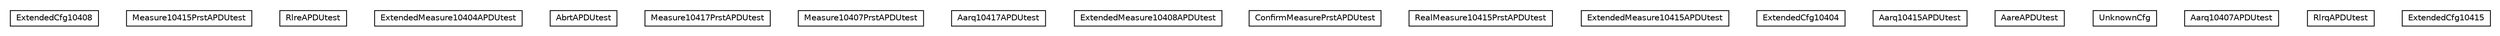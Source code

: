 #!/usr/local/bin/dot
#
# Class diagram 
# Generated by UMLGraph version R5_6-24-gf6e263 (http://www.umlgraph.org/)
#

digraph G {
	edge [fontname="Helvetica",fontsize=10,labelfontname="Helvetica",labelfontsize=10];
	node [fontname="Helvetica",fontsize=10,shape=plaintext];
	nodesep=0.25;
	ranksep=0.5;
	// org.universAAL.lddi.lib.ieeex73std.testchannel20601.ExtendedCfg10408
	c709511 [label=<<table title="org.universAAL.lddi.lib.ieeex73std.testchannel20601.ExtendedCfg10408" border="0" cellborder="1" cellspacing="0" cellpadding="2" port="p" href="./ExtendedCfg10408.html">
		<tr><td><table border="0" cellspacing="0" cellpadding="1">
<tr><td align="center" balign="center"> ExtendedCfg10408 </td></tr>
		</table></td></tr>
		</table>>, URL="./ExtendedCfg10408.html", fontname="Helvetica", fontcolor="black", fontsize=10.0];
	// org.universAAL.lddi.lib.ieeex73std.testchannel20601.Measure10415PrstAPDUtest
	c709512 [label=<<table title="org.universAAL.lddi.lib.ieeex73std.testchannel20601.Measure10415PrstAPDUtest" border="0" cellborder="1" cellspacing="0" cellpadding="2" port="p" href="./Measure10415PrstAPDUtest.html">
		<tr><td><table border="0" cellspacing="0" cellpadding="1">
<tr><td align="center" balign="center"> Measure10415PrstAPDUtest </td></tr>
		</table></td></tr>
		</table>>, URL="./Measure10415PrstAPDUtest.html", fontname="Helvetica", fontcolor="black", fontsize=10.0];
	// org.universAAL.lddi.lib.ieeex73std.testchannel20601.RlreAPDUtest
	c709513 [label=<<table title="org.universAAL.lddi.lib.ieeex73std.testchannel20601.RlreAPDUtest" border="0" cellborder="1" cellspacing="0" cellpadding="2" port="p" href="./RlreAPDUtest.html">
		<tr><td><table border="0" cellspacing="0" cellpadding="1">
<tr><td align="center" balign="center"> RlreAPDUtest </td></tr>
		</table></td></tr>
		</table>>, URL="./RlreAPDUtest.html", fontname="Helvetica", fontcolor="black", fontsize=10.0];
	// org.universAAL.lddi.lib.ieeex73std.testchannel20601.ExtendedMeasure10404APDUtest
	c709514 [label=<<table title="org.universAAL.lddi.lib.ieeex73std.testchannel20601.ExtendedMeasure10404APDUtest" border="0" cellborder="1" cellspacing="0" cellpadding="2" port="p" href="./ExtendedMeasure10404APDUtest.html">
		<tr><td><table border="0" cellspacing="0" cellpadding="1">
<tr><td align="center" balign="center"> ExtendedMeasure10404APDUtest </td></tr>
		</table></td></tr>
		</table>>, URL="./ExtendedMeasure10404APDUtest.html", fontname="Helvetica", fontcolor="black", fontsize=10.0];
	// org.universAAL.lddi.lib.ieeex73std.testchannel20601.AbrtAPDUtest
	c709515 [label=<<table title="org.universAAL.lddi.lib.ieeex73std.testchannel20601.AbrtAPDUtest" border="0" cellborder="1" cellspacing="0" cellpadding="2" port="p" href="./AbrtAPDUtest.html">
		<tr><td><table border="0" cellspacing="0" cellpadding="1">
<tr><td align="center" balign="center"> AbrtAPDUtest </td></tr>
		</table></td></tr>
		</table>>, URL="./AbrtAPDUtest.html", fontname="Helvetica", fontcolor="black", fontsize=10.0];
	// org.universAAL.lddi.lib.ieeex73std.testchannel20601.Measure10417PrstAPDUtest
	c709516 [label=<<table title="org.universAAL.lddi.lib.ieeex73std.testchannel20601.Measure10417PrstAPDUtest" border="0" cellborder="1" cellspacing="0" cellpadding="2" port="p" href="./Measure10417PrstAPDUtest.html">
		<tr><td><table border="0" cellspacing="0" cellpadding="1">
<tr><td align="center" balign="center"> Measure10417PrstAPDUtest </td></tr>
		</table></td></tr>
		</table>>, URL="./Measure10417PrstAPDUtest.html", fontname="Helvetica", fontcolor="black", fontsize=10.0];
	// org.universAAL.lddi.lib.ieeex73std.testchannel20601.Measure10407PrstAPDUtest
	c709517 [label=<<table title="org.universAAL.lddi.lib.ieeex73std.testchannel20601.Measure10407PrstAPDUtest" border="0" cellborder="1" cellspacing="0" cellpadding="2" port="p" href="./Measure10407PrstAPDUtest.html">
		<tr><td><table border="0" cellspacing="0" cellpadding="1">
<tr><td align="center" balign="center"> Measure10407PrstAPDUtest </td></tr>
		</table></td></tr>
		</table>>, URL="./Measure10407PrstAPDUtest.html", fontname="Helvetica", fontcolor="black", fontsize=10.0];
	// org.universAAL.lddi.lib.ieeex73std.testchannel20601.Aarq10417APDUtest
	c709518 [label=<<table title="org.universAAL.lddi.lib.ieeex73std.testchannel20601.Aarq10417APDUtest" border="0" cellborder="1" cellspacing="0" cellpadding="2" port="p" href="./Aarq10417APDUtest.html">
		<tr><td><table border="0" cellspacing="0" cellpadding="1">
<tr><td align="center" balign="center"> Aarq10417APDUtest </td></tr>
		</table></td></tr>
		</table>>, URL="./Aarq10417APDUtest.html", fontname="Helvetica", fontcolor="black", fontsize=10.0];
	// org.universAAL.lddi.lib.ieeex73std.testchannel20601.ExtendedMeasure10408APDUtest
	c709519 [label=<<table title="org.universAAL.lddi.lib.ieeex73std.testchannel20601.ExtendedMeasure10408APDUtest" border="0" cellborder="1" cellspacing="0" cellpadding="2" port="p" href="./ExtendedMeasure10408APDUtest.html">
		<tr><td><table border="0" cellspacing="0" cellpadding="1">
<tr><td align="center" balign="center"> ExtendedMeasure10408APDUtest </td></tr>
		</table></td></tr>
		</table>>, URL="./ExtendedMeasure10408APDUtest.html", fontname="Helvetica", fontcolor="black", fontsize=10.0];
	// org.universAAL.lddi.lib.ieeex73std.testchannel20601.ConfirmMeasurePrstAPDUtest
	c709520 [label=<<table title="org.universAAL.lddi.lib.ieeex73std.testchannel20601.ConfirmMeasurePrstAPDUtest" border="0" cellborder="1" cellspacing="0" cellpadding="2" port="p" href="./ConfirmMeasurePrstAPDUtest.html">
		<tr><td><table border="0" cellspacing="0" cellpadding="1">
<tr><td align="center" balign="center"> ConfirmMeasurePrstAPDUtest </td></tr>
		</table></td></tr>
		</table>>, URL="./ConfirmMeasurePrstAPDUtest.html", fontname="Helvetica", fontcolor="black", fontsize=10.0];
	// org.universAAL.lddi.lib.ieeex73std.testchannel20601.RealMeasure10415PrstAPDUtest
	c709521 [label=<<table title="org.universAAL.lddi.lib.ieeex73std.testchannel20601.RealMeasure10415PrstAPDUtest" border="0" cellborder="1" cellspacing="0" cellpadding="2" port="p" href="./RealMeasure10415PrstAPDUtest.html">
		<tr><td><table border="0" cellspacing="0" cellpadding="1">
<tr><td align="center" balign="center"> RealMeasure10415PrstAPDUtest </td></tr>
		</table></td></tr>
		</table>>, URL="./RealMeasure10415PrstAPDUtest.html", fontname="Helvetica", fontcolor="black", fontsize=10.0];
	// org.universAAL.lddi.lib.ieeex73std.testchannel20601.ExtendedMeasure10415APDUtest
	c709522 [label=<<table title="org.universAAL.lddi.lib.ieeex73std.testchannel20601.ExtendedMeasure10415APDUtest" border="0" cellborder="1" cellspacing="0" cellpadding="2" port="p" href="./ExtendedMeasure10415APDUtest.html">
		<tr><td><table border="0" cellspacing="0" cellpadding="1">
<tr><td align="center" balign="center"> ExtendedMeasure10415APDUtest </td></tr>
		</table></td></tr>
		</table>>, URL="./ExtendedMeasure10415APDUtest.html", fontname="Helvetica", fontcolor="black", fontsize=10.0];
	// org.universAAL.lddi.lib.ieeex73std.testchannel20601.ExtendedCfg10404
	c709523 [label=<<table title="org.universAAL.lddi.lib.ieeex73std.testchannel20601.ExtendedCfg10404" border="0" cellborder="1" cellspacing="0" cellpadding="2" port="p" href="./ExtendedCfg10404.html">
		<tr><td><table border="0" cellspacing="0" cellpadding="1">
<tr><td align="center" balign="center"> ExtendedCfg10404 </td></tr>
		</table></td></tr>
		</table>>, URL="./ExtendedCfg10404.html", fontname="Helvetica", fontcolor="black", fontsize=10.0];
	// org.universAAL.lddi.lib.ieeex73std.testchannel20601.Aarq10415APDUtest
	c709524 [label=<<table title="org.universAAL.lddi.lib.ieeex73std.testchannel20601.Aarq10415APDUtest" border="0" cellborder="1" cellspacing="0" cellpadding="2" port="p" href="./Aarq10415APDUtest.html">
		<tr><td><table border="0" cellspacing="0" cellpadding="1">
<tr><td align="center" balign="center"> Aarq10415APDUtest </td></tr>
		</table></td></tr>
		</table>>, URL="./Aarq10415APDUtest.html", fontname="Helvetica", fontcolor="black", fontsize=10.0];
	// org.universAAL.lddi.lib.ieeex73std.testchannel20601.AareAPDUtest
	c709525 [label=<<table title="org.universAAL.lddi.lib.ieeex73std.testchannel20601.AareAPDUtest" border="0" cellborder="1" cellspacing="0" cellpadding="2" port="p" href="./AareAPDUtest.html">
		<tr><td><table border="0" cellspacing="0" cellpadding="1">
<tr><td align="center" balign="center"> AareAPDUtest </td></tr>
		</table></td></tr>
		</table>>, URL="./AareAPDUtest.html", fontname="Helvetica", fontcolor="black", fontsize=10.0];
	// org.universAAL.lddi.lib.ieeex73std.testchannel20601.UnknownCfg
	c709526 [label=<<table title="org.universAAL.lddi.lib.ieeex73std.testchannel20601.UnknownCfg" border="0" cellborder="1" cellspacing="0" cellpadding="2" port="p" href="./UnknownCfg.html">
		<tr><td><table border="0" cellspacing="0" cellpadding="1">
<tr><td align="center" balign="center"> UnknownCfg </td></tr>
		</table></td></tr>
		</table>>, URL="./UnknownCfg.html", fontname="Helvetica", fontcolor="black", fontsize=10.0];
	// org.universAAL.lddi.lib.ieeex73std.testchannel20601.Aarq10407APDUtest
	c709527 [label=<<table title="org.universAAL.lddi.lib.ieeex73std.testchannel20601.Aarq10407APDUtest" border="0" cellborder="1" cellspacing="0" cellpadding="2" port="p" href="./Aarq10407APDUtest.html">
		<tr><td><table border="0" cellspacing="0" cellpadding="1">
<tr><td align="center" balign="center"> Aarq10407APDUtest </td></tr>
		</table></td></tr>
		</table>>, URL="./Aarq10407APDUtest.html", fontname="Helvetica", fontcolor="black", fontsize=10.0];
	// org.universAAL.lddi.lib.ieeex73std.testchannel20601.RlrqAPDUtest
	c709528 [label=<<table title="org.universAAL.lddi.lib.ieeex73std.testchannel20601.RlrqAPDUtest" border="0" cellborder="1" cellspacing="0" cellpadding="2" port="p" href="./RlrqAPDUtest.html">
		<tr><td><table border="0" cellspacing="0" cellpadding="1">
<tr><td align="center" balign="center"> RlrqAPDUtest </td></tr>
		</table></td></tr>
		</table>>, URL="./RlrqAPDUtest.html", fontname="Helvetica", fontcolor="black", fontsize=10.0];
	// org.universAAL.lddi.lib.ieeex73std.testchannel20601.ExtendedCfg10415
	c709529 [label=<<table title="org.universAAL.lddi.lib.ieeex73std.testchannel20601.ExtendedCfg10415" border="0" cellborder="1" cellspacing="0" cellpadding="2" port="p" href="./ExtendedCfg10415.html">
		<tr><td><table border="0" cellspacing="0" cellpadding="1">
<tr><td align="center" balign="center"> ExtendedCfg10415 </td></tr>
		</table></td></tr>
		</table>>, URL="./ExtendedCfg10415.html", fontname="Helvetica", fontcolor="black", fontsize=10.0];
}

